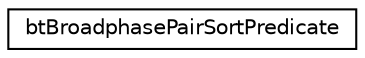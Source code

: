 digraph G
{
  edge [fontname="Helvetica",fontsize="10",labelfontname="Helvetica",labelfontsize="10"];
  node [fontname="Helvetica",fontsize="10",shape=record];
  rankdir="LR";
  Node1 [label="btBroadphasePairSortPredicate",height=0.2,width=0.4,color="black", fillcolor="white", style="filled",URL="$classbtBroadphasePairSortPredicate.html"];
}
